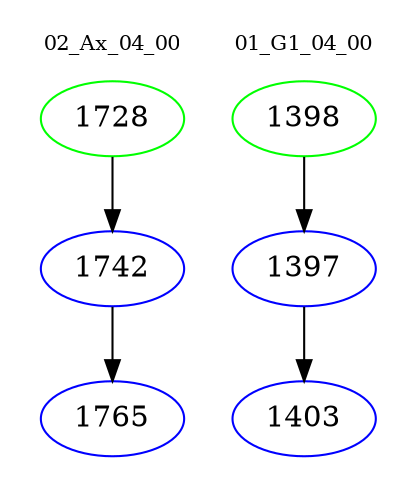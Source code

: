 digraph{
subgraph cluster_0 {
color = white
label = "02_Ax_04_00";
fontsize=10;
T0_1728 [label="1728", color="green"]
T0_1728 -> T0_1742 [color="black"]
T0_1742 [label="1742", color="blue"]
T0_1742 -> T0_1765 [color="black"]
T0_1765 [label="1765", color="blue"]
}
subgraph cluster_1 {
color = white
label = "01_G1_04_00";
fontsize=10;
T1_1398 [label="1398", color="green"]
T1_1398 -> T1_1397 [color="black"]
T1_1397 [label="1397", color="blue"]
T1_1397 -> T1_1403 [color="black"]
T1_1403 [label="1403", color="blue"]
}
}
